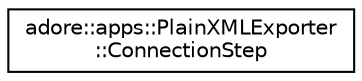 digraph "Graphical Class Hierarchy"
{
 // LATEX_PDF_SIZE
  edge [fontname="Helvetica",fontsize="10",labelfontname="Helvetica",labelfontsize="10"];
  node [fontname="Helvetica",fontsize="10",shape=record];
  rankdir="LR";
  Node0 [label="adore::apps::PlainXMLExporter\l::ConnectionStep",height=0.2,width=0.4,color="black", fillcolor="white", style="filled",URL="$structadore_1_1apps_1_1PlainXMLExporter_1_1ConnectionStep.html",tooltip=" "];
}
